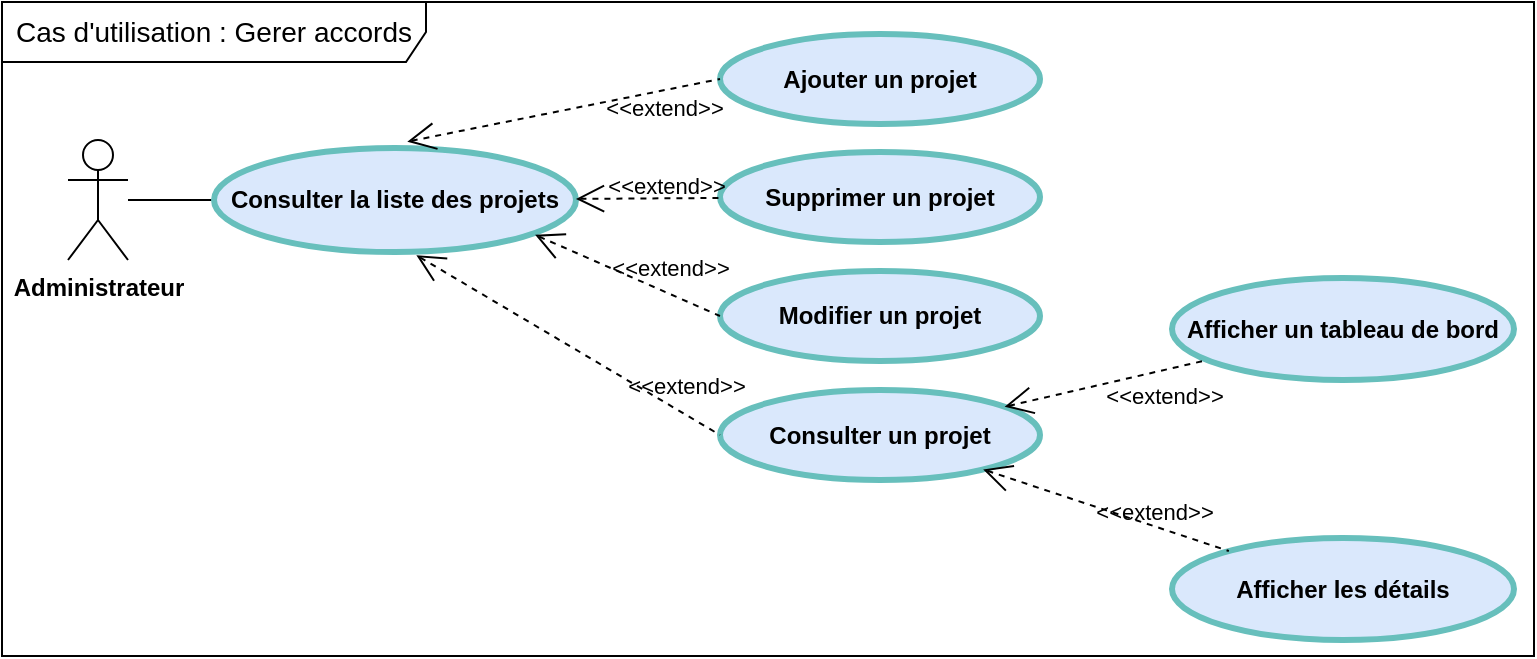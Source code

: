 <mxfile version="20.2.5" type="github" pages="4">
  <diagram id="5-bm3lcThZxIUOPdriQm" name="Page-1">
    <mxGraphModel dx="1635" dy="-5007" grid="0" gridSize="10" guides="1" tooltips="1" connect="1" arrows="1" fold="1" page="1" pageScale="1" pageWidth="827" pageHeight="1169" math="0" shadow="0">
      <root>
        <mxCell id="0" />
        <mxCell id="1" parent="0" />
        <mxCell id="f1GB4FolLqDb_TCZjOLl-1" value="&lt;div style=&quot;text-align: center&quot;&gt;&lt;span&gt;Cas d&#39;utilisation : Gerer accords&lt;/span&gt;&lt;/div&gt;" style="shape=umlFrame;tabPosition=left;html=1;boundedLbl=1;labelInHeader=1;width=212;height=30;swimlaneFillColor=#ffffff;align=left;spacingLeft=5;fontSize=14;" parent="1" vertex="1">
          <mxGeometry x="26" y="5902" width="766" height="327" as="geometry" />
        </mxCell>
        <mxCell id="f1GB4FolLqDb_TCZjOLl-2" style="edgeStyle=orthogonalEdgeStyle;rounded=0;orthogonalLoop=1;jettySize=auto;html=1;endArrow=none;endFill=0;" parent="1" source="f1GB4FolLqDb_TCZjOLl-3" target="f1GB4FolLqDb_TCZjOLl-11" edge="1">
          <mxGeometry relative="1" as="geometry" />
        </mxCell>
        <mxCell id="f1GB4FolLqDb_TCZjOLl-3" value="&lt;span style=&quot;font-weight: 700&quot;&gt;Administrateur&lt;/span&gt;" style="shape=umlActor;verticalLabelPosition=bottom;verticalAlign=top;html=1;outlineConnect=0;" parent="1" vertex="1">
          <mxGeometry x="59" y="5971" width="30" height="60" as="geometry" />
        </mxCell>
        <mxCell id="f1GB4FolLqDb_TCZjOLl-11" value="Consulter la liste des projets" style="shape=ellipse;html=1;strokeWidth=3;fontStyle=1;whiteSpace=wrap;align=center;perimeter=ellipsePerimeter;fillColor=#dae8fc;strokeColor=#67BFBC;" parent="1" vertex="1">
          <mxGeometry x="132" y="5975" width="181" height="52" as="geometry" />
        </mxCell>
        <mxCell id="f1GB4FolLqDb_TCZjOLl-12" value="Ajouter un projet" style="shape=ellipse;html=1;strokeWidth=3;fontStyle=1;whiteSpace=wrap;align=center;perimeter=ellipsePerimeter;fillColor=#dae8fc;strokeColor=#67BFBC;" parent="1" vertex="1">
          <mxGeometry x="385" y="5918" width="160" height="45" as="geometry" />
        </mxCell>
        <mxCell id="f1GB4FolLqDb_TCZjOLl-13" value="Supprimer un projet" style="shape=ellipse;html=1;strokeWidth=3;fontStyle=1;whiteSpace=wrap;align=center;perimeter=ellipsePerimeter;fillColor=#dae8fc;strokeColor=#67BFBC;" parent="1" vertex="1">
          <mxGeometry x="385" y="5977" width="160" height="45" as="geometry" />
        </mxCell>
        <mxCell id="f1GB4FolLqDb_TCZjOLl-14" value="Modifier un projet" style="shape=ellipse;html=1;strokeWidth=3;fontStyle=1;whiteSpace=wrap;align=center;perimeter=ellipsePerimeter;fillColor=#dae8fc;strokeColor=#67BFBC;" parent="1" vertex="1">
          <mxGeometry x="385" y="6036.5" width="160" height="45" as="geometry" />
        </mxCell>
        <mxCell id="f1GB4FolLqDb_TCZjOLl-15" value="" style="edgeStyle=none;html=1;startArrow=open;endArrow=none;startSize=12;verticalAlign=bottom;dashed=1;labelBackgroundColor=none;rounded=0;entryX=0;entryY=0.5;entryDx=0;entryDy=0;exitX=0.534;exitY=-0.061;exitDx=0;exitDy=0;exitPerimeter=0;" parent="1" source="f1GB4FolLqDb_TCZjOLl-11" target="f1GB4FolLqDb_TCZjOLl-12" edge="1">
          <mxGeometry x="0.429" y="-13" width="160" relative="1" as="geometry">
            <mxPoint x="211" y="6062" as="sourcePoint" />
            <mxPoint x="371" y="6062" as="targetPoint" />
            <mxPoint as="offset" />
          </mxGeometry>
        </mxCell>
        <mxCell id="f1GB4FolLqDb_TCZjOLl-116" value="&lt;span style=&quot;&quot;&gt;&amp;lt;&amp;lt;extend&amp;gt;&amp;gt;&lt;/span&gt;" style="edgeLabel;html=1;align=center;verticalAlign=middle;resizable=0;points=[];labelBackgroundColor=none;" parent="f1GB4FolLqDb_TCZjOLl-15" vertex="1" connectable="0">
          <mxGeometry x="0.294" relative="1" as="geometry">
            <mxPoint x="27" y="3" as="offset" />
          </mxGeometry>
        </mxCell>
        <mxCell id="f1GB4FolLqDb_TCZjOLl-16" value="" style="edgeStyle=none;html=1;startArrow=open;endArrow=none;startSize=12;verticalAlign=bottom;dashed=1;labelBackgroundColor=none;rounded=0;" parent="1" source="f1GB4FolLqDb_TCZjOLl-11" target="f1GB4FolLqDb_TCZjOLl-13" edge="1">
          <mxGeometry x="0.266" y="-2" width="160" relative="1" as="geometry">
            <mxPoint x="303" y="5948" as="sourcePoint" />
            <mxPoint x="463" y="5948" as="targetPoint" />
            <mxPoint y="1" as="offset" />
          </mxGeometry>
        </mxCell>
        <mxCell id="f1GB4FolLqDb_TCZjOLl-117" value="&lt;span style=&quot;&quot;&gt;&amp;lt;&amp;lt;extend&amp;gt;&amp;gt;&lt;/span&gt;" style="edgeLabel;html=1;align=center;verticalAlign=middle;resizable=0;points=[];labelBackgroundColor=none;" parent="f1GB4FolLqDb_TCZjOLl-16" vertex="1" connectable="0">
          <mxGeometry x="0.1" relative="1" as="geometry">
            <mxPoint x="5" y="-6" as="offset" />
          </mxGeometry>
        </mxCell>
        <mxCell id="f1GB4FolLqDb_TCZjOLl-17" value="" style="edgeStyle=none;html=1;startArrow=open;endArrow=none;startSize=12;verticalAlign=bottom;dashed=1;labelBackgroundColor=none;rounded=0;entryX=0;entryY=0.5;entryDx=0;entryDy=0;exitX=0.887;exitY=0.835;exitDx=0;exitDy=0;exitPerimeter=0;" parent="1" source="f1GB4FolLqDb_TCZjOLl-11" target="f1GB4FolLqDb_TCZjOLl-14" edge="1">
          <mxGeometry x="0.501" y="4" width="160" relative="1" as="geometry">
            <mxPoint x="303" y="5948" as="sourcePoint" />
            <mxPoint x="463" y="5948" as="targetPoint" />
            <mxPoint as="offset" />
          </mxGeometry>
        </mxCell>
        <mxCell id="f1GB4FolLqDb_TCZjOLl-118" value="&lt;span style=&quot;&quot;&gt;&amp;lt;&amp;lt;extend&amp;gt;&amp;gt;&lt;/span&gt;" style="edgeLabel;html=1;align=center;verticalAlign=middle;resizable=0;points=[];labelBackgroundColor=none;" parent="f1GB4FolLqDb_TCZjOLl-17" vertex="1" connectable="0">
          <mxGeometry x="0.325" relative="1" as="geometry">
            <mxPoint x="6" y="-11" as="offset" />
          </mxGeometry>
        </mxCell>
        <mxCell id="f1GB4FolLqDb_TCZjOLl-21" value="Consulter un projet" style="shape=ellipse;html=1;strokeWidth=3;fontStyle=1;whiteSpace=wrap;align=center;perimeter=ellipsePerimeter;fillColor=#dae8fc;strokeColor=#67BFBC;" parent="1" vertex="1">
          <mxGeometry x="385" y="6096" width="160" height="45" as="geometry" />
        </mxCell>
        <mxCell id="f1GB4FolLqDb_TCZjOLl-22" value="" style="edgeStyle=none;html=1;startArrow=open;endArrow=none;startSize=12;verticalAlign=bottom;dashed=1;labelBackgroundColor=none;rounded=0;entryX=0;entryY=0.5;entryDx=0;entryDy=0;exitX=0.559;exitY=1.031;exitDx=0;exitDy=0;exitPerimeter=0;" parent="1" source="f1GB4FolLqDb_TCZjOLl-11" target="f1GB4FolLqDb_TCZjOLl-21" edge="1">
          <mxGeometry x="0.655" y="7" width="160" relative="1" as="geometry">
            <mxPoint x="115" y="6096" as="sourcePoint" />
            <mxPoint x="275" y="6096" as="targetPoint" />
            <mxPoint x="1" as="offset" />
          </mxGeometry>
        </mxCell>
        <mxCell id="f1GB4FolLqDb_TCZjOLl-119" value="&lt;span style=&quot;&quot;&gt;&amp;lt;&amp;lt;extend&amp;gt;&amp;gt;&lt;/span&gt;" style="edgeLabel;html=1;align=center;verticalAlign=middle;resizable=0;points=[];labelBackgroundColor=none;" parent="f1GB4FolLqDb_TCZjOLl-22" vertex="1" connectable="0">
          <mxGeometry x="0.612" relative="1" as="geometry">
            <mxPoint x="12" y="-7" as="offset" />
          </mxGeometry>
        </mxCell>
        <mxCell id="f1GB4FolLqDb_TCZjOLl-23" value="Afficher un tableau de bord" style="shape=ellipse;html=1;strokeWidth=3;fontStyle=1;whiteSpace=wrap;align=center;perimeter=ellipsePerimeter;fillColor=#dae8fc;strokeColor=#67BFBC;" parent="1" vertex="1">
          <mxGeometry x="611" y="6040" width="171" height="51" as="geometry" />
        </mxCell>
        <mxCell id="f1GB4FolLqDb_TCZjOLl-24" value="" style="html=1;startArrow=open;endArrow=none;startSize=12;verticalAlign=bottom;dashed=1;labelBackgroundColor=none;rounded=0;" parent="1" source="f1GB4FolLqDb_TCZjOLl-21" target="f1GB4FolLqDb_TCZjOLl-23" edge="1">
          <mxGeometry x="0.908" y="8" width="160" relative="1" as="geometry">
            <mxPoint x="560.0" y="5504.571" as="sourcePoint" />
            <mxPoint x="772" y="5357" as="targetPoint" />
            <mxPoint as="offset" />
          </mxGeometry>
        </mxCell>
        <mxCell id="f1GB4FolLqDb_TCZjOLl-25" value="&lt;span style=&quot;&quot;&gt;&amp;lt;&amp;lt;extend&amp;gt;&amp;gt;&lt;/span&gt;" style="edgeLabel;html=1;align=center;verticalAlign=middle;resizable=0;points=[];labelBackgroundColor=none;" parent="f1GB4FolLqDb_TCZjOLl-24" vertex="1" connectable="0">
          <mxGeometry x="0.901" y="1" relative="1" as="geometry">
            <mxPoint x="-22" y="76" as="offset" />
          </mxGeometry>
        </mxCell>
        <mxCell id="f1GB4FolLqDb_TCZjOLl-26" value="Afficher les détails" style="shape=ellipse;html=1;strokeWidth=3;fontStyle=1;whiteSpace=wrap;align=center;perimeter=ellipsePerimeter;fillColor=#dae8fc;strokeColor=#67BFBC;" parent="1" vertex="1">
          <mxGeometry x="611" y="6170" width="171" height="51" as="geometry" />
        </mxCell>
        <mxCell id="f1GB4FolLqDb_TCZjOLl-27" value="" style="html=1;startArrow=open;endArrow=none;startSize=12;verticalAlign=bottom;dashed=1;labelBackgroundColor=none;rounded=0;fontSize=11;" parent="1" source="f1GB4FolLqDb_TCZjOLl-21" target="f1GB4FolLqDb_TCZjOLl-26" edge="1">
          <mxGeometry x="0.858" y="-3" width="160" relative="1" as="geometry">
            <mxPoint x="560.0" y="5504.571" as="sourcePoint" />
            <mxPoint x="772" y="5356" as="targetPoint" />
            <mxPoint as="offset" />
          </mxGeometry>
        </mxCell>
        <mxCell id="f1GB4FolLqDb_TCZjOLl-28" value="&lt;span style=&quot;&quot;&gt;&amp;lt;&amp;lt;extend&amp;gt;&amp;gt;&lt;/span&gt;" style="edgeLabel;html=1;align=center;verticalAlign=middle;resizable=0;points=[];labelBackgroundColor=none;" parent="f1GB4FolLqDb_TCZjOLl-27" vertex="1" connectable="0">
          <mxGeometry x="0.768" y="-2" relative="1" as="geometry">
            <mxPoint x="-18" y="-75" as="offset" />
          </mxGeometry>
        </mxCell>
      </root>
    </mxGraphModel>
  </diagram>
  <diagram id="FBNtymdH8Alv-iv4_5cH" name="Page-2">
    <mxGraphModel dx="1635" dy="-3838" grid="0" gridSize="10" guides="1" tooltips="1" connect="1" arrows="1" fold="1" page="1" pageScale="1" pageWidth="827" pageHeight="1169" math="0" shadow="0">
      <root>
        <mxCell id="0" />
        <mxCell id="1" parent="0" />
        <mxCell id="bddx92euk6SRgo5DXzkS-1" value="&lt;div style=&quot;text-align: center&quot;&gt;&lt;span&gt;Cas d&#39;utilisation : Gerer&amp;nbsp; planifications ressources&lt;/span&gt;&lt;/div&gt;" style="shape=umlFrame;tabPosition=left;html=1;boundedLbl=1;labelInHeader=1;width=319;height=30;swimlaneFillColor=#ffffff;align=left;spacingLeft=5;fontSize=14;" parent="1" vertex="1">
          <mxGeometry x="5" y="4697" width="818" height="368" as="geometry" />
        </mxCell>
        <mxCell id="bddx92euk6SRgo5DXzkS-2" style="edgeStyle=orthogonalEdgeStyle;rounded=0;orthogonalLoop=1;jettySize=auto;html=1;endArrow=none;endFill=0;" parent="1" source="bddx92euk6SRgo5DXzkS-3" target="bddx92euk6SRgo5DXzkS-21" edge="1">
          <mxGeometry relative="1" as="geometry">
            <mxPoint x="117" y="4852" as="targetPoint" />
          </mxGeometry>
        </mxCell>
        <mxCell id="bddx92euk6SRgo5DXzkS-3" value="&lt;span style=&quot;font-weight: 700&quot;&gt;Administrateur&lt;/span&gt;" style="shape=umlActor;verticalLabelPosition=bottom;verticalAlign=top;html=1;outlineConnect=0;" parent="1" vertex="1">
          <mxGeometry x="35" y="4822" width="30" height="60" as="geometry" />
        </mxCell>
        <mxCell id="bddx92euk6SRgo5DXzkS-21" value="Consulter un accord" style="shape=ellipse;html=1;strokeWidth=3;fontStyle=1;whiteSpace=wrap;align=center;perimeter=ellipsePerimeter;fillColor=#dae8fc;strokeColor=#67BFBC;" parent="1" vertex="1">
          <mxGeometry x="134" y="4829.5" width="160" height="45" as="geometry" />
        </mxCell>
        <mxCell id="bddx92euk6SRgo5DXzkS-122" style="edgeStyle=orthogonalEdgeStyle;rounded=0;orthogonalLoop=1;jettySize=auto;html=1;dashed=1;endArrow=none;endFill=0;strokeWidth=1;startSize=12;sourcePerimeterSpacing=0;labelBackgroundColor=none;verticalAlign=bottom;startArrow=open;" parent="1" source="bddx92euk6SRgo5DXzkS-21" target="bddx92euk6SRgo5DXzkS-105" edge="1">
          <mxGeometry relative="1" as="geometry">
            <Array as="points">
              <mxPoint x="410" y="4852" />
              <mxPoint x="410" y="4852" />
            </Array>
          </mxGeometry>
        </mxCell>
        <mxCell id="bddx92euk6SRgo5DXzkS-123" value="&lt;span style=&quot;background-color: rgb(248, 249, 250);&quot;&gt;&amp;lt;&amp;lt;extend&amp;gt;&amp;gt;&lt;/span&gt;" style="edgeLabel;html=1;align=center;verticalAlign=middle;resizable=0;points=[];" parent="bddx92euk6SRgo5DXzkS-122" vertex="1" connectable="0">
          <mxGeometry x="0.211" y="-4" relative="1" as="geometry">
            <mxPoint x="-2" y="-12" as="offset" />
          </mxGeometry>
        </mxCell>
        <mxCell id="bddx92euk6SRgo5DXzkS-105" value="Consulter les planifications ressources" style="shape=ellipse;html=1;strokeWidth=3;fontStyle=1;whiteSpace=wrap;align=center;perimeter=ellipsePerimeter;fillColor=#dae8fc;strokeColor=#67BFBC;" parent="1" vertex="1">
          <mxGeometry x="372" y="4824" width="180" height="58" as="geometry" />
        </mxCell>
        <mxCell id="bddx92euk6SRgo5DXzkS-106" value="Ajouter une planification ressource" style="shape=ellipse;html=1;strokeWidth=3;fontStyle=1;whiteSpace=wrap;align=center;perimeter=ellipsePerimeter;fillColor=#dae8fc;strokeColor=#67BFBC;" parent="1" vertex="1">
          <mxGeometry x="651" y="4709" width="166" height="60" as="geometry" />
        </mxCell>
        <mxCell id="bddx92euk6SRgo5DXzkS-107" value="Supprimer une planification ressource" style="shape=ellipse;html=1;strokeWidth=3;fontStyle=1;whiteSpace=wrap;align=center;perimeter=ellipsePerimeter;fillColor=#dae8fc;strokeColor=#67BFBC;" parent="1" vertex="1">
          <mxGeometry x="651.0" y="4801" width="166" height="60" as="geometry" />
        </mxCell>
        <mxCell id="bddx92euk6SRgo5DXzkS-108" value="Modifier une planification ressource" style="shape=ellipse;html=1;strokeWidth=3;fontStyle=1;whiteSpace=wrap;align=center;perimeter=ellipsePerimeter;fillColor=#dae8fc;strokeColor=#67BFBC;" parent="1" vertex="1">
          <mxGeometry x="645.0" y="4895" width="166" height="60" as="geometry" />
        </mxCell>
        <mxCell id="bddx92euk6SRgo5DXzkS-109" value="" style="edgeStyle=none;html=1;startArrow=open;endArrow=none;startSize=12;verticalAlign=bottom;dashed=1;labelBackgroundColor=none;rounded=0;entryX=0;entryY=0.5;entryDx=0;entryDy=0;" parent="1" source="bddx92euk6SRgo5DXzkS-105" target="bddx92euk6SRgo5DXzkS-106" edge="1">
          <mxGeometry x="0.473" y="-1" width="160" relative="1" as="geometry">
            <mxPoint x="308.28" y="4010.48" as="sourcePoint" />
            <mxPoint x="468.28" y="4010.48" as="targetPoint" />
            <mxPoint as="offset" />
          </mxGeometry>
        </mxCell>
        <mxCell id="bddx92euk6SRgo5DXzkS-117" value="&lt;span style=&quot;background-color: rgb(248, 249, 250);&quot;&gt;&amp;lt;&amp;lt;extend&amp;gt;&amp;gt;&lt;/span&gt;" style="edgeLabel;html=1;align=center;verticalAlign=middle;resizable=0;points=[];" parent="bddx92euk6SRgo5DXzkS-109" vertex="1" connectable="0">
          <mxGeometry x="0.296" y="-2" relative="1" as="geometry">
            <mxPoint x="11" y="-6" as="offset" />
          </mxGeometry>
        </mxCell>
        <mxCell id="bddx92euk6SRgo5DXzkS-110" value="" style="edgeStyle=none;html=1;startArrow=open;endArrow=none;startSize=12;verticalAlign=bottom;dashed=1;labelBackgroundColor=none;rounded=0;entryX=0;entryY=0.5;entryDx=0;entryDy=0;" parent="1" source="bddx92euk6SRgo5DXzkS-105" target="bddx92euk6SRgo5DXzkS-107" edge="1">
          <mxGeometry x="0.385" y="3" width="160" relative="1" as="geometry">
            <mxPoint x="308.28" y="4010.48" as="sourcePoint" />
            <mxPoint x="468.28" y="4010.48" as="targetPoint" />
            <mxPoint x="-1" as="offset" />
          </mxGeometry>
        </mxCell>
        <mxCell id="bddx92euk6SRgo5DXzkS-119" value="&lt;span style=&quot;background-color: rgb(248, 249, 250);&quot;&gt;&amp;lt;&amp;lt;extend&amp;gt;&amp;gt;&lt;/span&gt;" style="edgeLabel;html=1;align=center;verticalAlign=middle;resizable=0;points=[];" parent="bddx92euk6SRgo5DXzkS-110" vertex="1" connectable="0">
          <mxGeometry x="0.326" y="1" relative="1" as="geometry">
            <mxPoint x="-4" as="offset" />
          </mxGeometry>
        </mxCell>
        <mxCell id="bddx92euk6SRgo5DXzkS-111" value="" style="edgeStyle=none;html=1;startArrow=open;endArrow=none;startSize=12;verticalAlign=bottom;dashed=1;labelBackgroundColor=none;rounded=0;entryX=0;entryY=0.5;entryDx=0;entryDy=0;" parent="1" source="bddx92euk6SRgo5DXzkS-105" target="bddx92euk6SRgo5DXzkS-108" edge="1">
          <mxGeometry x="0.341" y="29" width="160" relative="1" as="geometry">
            <mxPoint x="320.28" y="4102.48" as="sourcePoint" />
            <mxPoint x="483.28" y="4099.48" as="targetPoint" />
            <mxPoint as="offset" />
          </mxGeometry>
        </mxCell>
        <mxCell id="bddx92euk6SRgo5DXzkS-120" value="&lt;span style=&quot;background-color: rgb(248, 249, 250);&quot;&gt;&amp;lt;&amp;lt;extend&amp;gt;&amp;gt;&lt;/span&gt;" style="edgeLabel;html=1;align=center;verticalAlign=middle;resizable=0;points=[];" parent="bddx92euk6SRgo5DXzkS-111" vertex="1" connectable="0">
          <mxGeometry x="0.218" y="1" relative="1" as="geometry">
            <mxPoint x="3" y="3" as="offset" />
          </mxGeometry>
        </mxCell>
        <mxCell id="bddx92euk6SRgo5DXzkS-112" value="Consulter une planification ressource" style="shape=ellipse;html=1;strokeWidth=3;fontStyle=1;whiteSpace=wrap;align=center;perimeter=ellipsePerimeter;fillColor=#dae8fc;strokeColor=#67BFBC;" parent="1" vertex="1">
          <mxGeometry x="645" y="4988" width="166" height="60" as="geometry" />
        </mxCell>
        <mxCell id="bddx92euk6SRgo5DXzkS-113" value="" style="edgeStyle=none;html=1;startArrow=open;endArrow=none;startSize=12;verticalAlign=bottom;dashed=1;labelBackgroundColor=none;rounded=0;entryX=0;entryY=0.5;entryDx=0;entryDy=0;" parent="1" source="bddx92euk6SRgo5DXzkS-105" target="bddx92euk6SRgo5DXzkS-112" edge="1">
          <mxGeometry x="0.736" y="15" width="160" relative="1" as="geometry">
            <mxPoint x="597.39" y="5012.48" as="sourcePoint" />
            <mxPoint x="757.39" y="5012.48" as="targetPoint" />
            <mxPoint as="offset" />
          </mxGeometry>
        </mxCell>
        <mxCell id="bddx92euk6SRgo5DXzkS-121" value="&lt;span style=&quot;background-color: rgb(248, 249, 250);&quot;&gt;&amp;lt;&amp;lt;extend&amp;gt;&amp;gt;&lt;/span&gt;" style="edgeLabel;html=1;align=center;verticalAlign=middle;resizable=0;points=[];" parent="bddx92euk6SRgo5DXzkS-113" vertex="1" connectable="0">
          <mxGeometry x="0.362" y="1" relative="1" as="geometry">
            <mxPoint as="offset" />
          </mxGeometry>
        </mxCell>
      </root>
    </mxGraphModel>
  </diagram>
  <diagram id="XDKLDXaoPqXNJZn57H7O" name="Page-3">
    <mxGraphModel dx="1308" dy="-4006" grid="0" gridSize="10" guides="1" tooltips="1" connect="1" arrows="1" fold="1" page="1" pageScale="1" pageWidth="827" pageHeight="1169" math="0" shadow="0">
      <root>
        <mxCell id="0" />
        <mxCell id="1" parent="0" />
        <mxCell id="MiiL5EzHuKexvq0bblBR-1" value="&lt;div style=&quot;text-align: center&quot;&gt;&lt;span&gt;Cas d&#39;utilisation : Gerer&amp;nbsp; iterations et taches&lt;/span&gt;&lt;/div&gt;" style="shape=umlFrame;tabPosition=left;html=1;boundedLbl=1;labelInHeader=1;width=290;height=33;swimlaneFillColor=#ffffff;align=left;spacingLeft=5;fontSize=14;" vertex="1" parent="1">
          <mxGeometry x="10" y="4700" width="850" height="570" as="geometry" />
        </mxCell>
        <mxCell id="MiiL5EzHuKexvq0bblBR-2" style="edgeStyle=orthogonalEdgeStyle;rounded=0;orthogonalLoop=1;jettySize=auto;html=1;endArrow=none;endFill=0;" edge="1" parent="1" source="MiiL5EzHuKexvq0bblBR-3" target="MiiL5EzHuKexvq0bblBR-21">
          <mxGeometry relative="1" as="geometry">
            <mxPoint x="125" y="4971" as="targetPoint" />
          </mxGeometry>
        </mxCell>
        <mxCell id="MiiL5EzHuKexvq0bblBR-3" value="&lt;span style=&quot;font-weight: 700&quot;&gt;Administrateur&lt;/span&gt;" style="shape=umlActor;verticalLabelPosition=bottom;verticalAlign=top;html=1;outlineConnect=0;" vertex="1" parent="1">
          <mxGeometry x="52" y="4941" width="30" height="60" as="geometry" />
        </mxCell>
        <mxCell id="MiiL5EzHuKexvq0bblBR-21" value="Consulter un accord" style="shape=ellipse;html=1;strokeWidth=3;fontStyle=1;whiteSpace=wrap;align=center;perimeter=ellipsePerimeter;fillColor=#dae8fc;strokeColor=#67BFBC;" vertex="1" parent="1">
          <mxGeometry x="147" y="4948.5" width="160" height="45" as="geometry" />
        </mxCell>
        <mxCell id="MiiL5EzHuKexvq0bblBR-40" style="edgeStyle=none;rounded=0;orthogonalLoop=1;jettySize=auto;html=1;exitX=0.95;exitY=0.277;exitDx=0;exitDy=0;labelBackgroundColor=none;endArrow=none;verticalAlign=bottom;startArrow=open;startSize=12;dashed=1;exitPerimeter=0;" edge="1" parent="1" source="MiiL5EzHuKexvq0bblBR-50" target="MiiL5EzHuKexvq0bblBR-63">
          <mxGeometry relative="1" as="geometry">
            <mxPoint x="583" y="4966.5" as="sourcePoint" />
          </mxGeometry>
        </mxCell>
        <mxCell id="MiiL5EzHuKexvq0bblBR-41" value="&lt;span style=&quot;background-color: rgb(248, 249, 250);&quot;&gt;&amp;lt;&amp;lt;extend&amp;gt;&amp;gt;&lt;/span&gt;" style="edgeLabel;html=1;align=center;verticalAlign=middle;resizable=0;points=[];" vertex="1" connectable="0" parent="MiiL5EzHuKexvq0bblBR-40">
          <mxGeometry x="0.103" y="-1" relative="1" as="geometry">
            <mxPoint x="-10" y="1" as="offset" />
          </mxGeometry>
        </mxCell>
        <mxCell id="MiiL5EzHuKexvq0bblBR-42" style="edgeStyle=none;rounded=0;orthogonalLoop=1;jettySize=auto;html=1;exitX=0.953;exitY=0.742;exitDx=0;exitDy=0;labelBackgroundColor=none;endArrow=none;verticalAlign=bottom;startArrow=open;startSize=12;dashed=1;exitPerimeter=0;" edge="1" parent="1" source="MiiL5EzHuKexvq0bblBR-50" target="MiiL5EzHuKexvq0bblBR-97">
          <mxGeometry relative="1" as="geometry">
            <mxPoint x="572.911" y="4979.199" as="sourcePoint" />
          </mxGeometry>
        </mxCell>
        <mxCell id="MiiL5EzHuKexvq0bblBR-43" value="&lt;span style=&quot;background-color: rgb(248, 249, 250);&quot;&gt;&amp;lt;&amp;lt;extend&amp;gt;&amp;gt;&lt;/span&gt;" style="edgeLabel;html=1;align=center;verticalAlign=middle;resizable=0;points=[];" vertex="1" connectable="0" parent="MiiL5EzHuKexvq0bblBR-42">
          <mxGeometry x="0.244" y="1" relative="1" as="geometry">
            <mxPoint x="-24" y="-8" as="offset" />
          </mxGeometry>
        </mxCell>
        <mxCell id="MiiL5EzHuKexvq0bblBR-44" style="edgeStyle=none;rounded=0;orthogonalLoop=1;jettySize=auto;html=1;exitX=0.781;exitY=0.948;exitDx=0;exitDy=0;entryX=0.075;entryY=0.173;entryDx=0;entryDy=0;labelBackgroundColor=none;endArrow=none;verticalAlign=bottom;startArrow=open;startSize=12;dashed=1;exitPerimeter=0;entryPerimeter=0;" edge="1" parent="1" source="MiiL5EzHuKexvq0bblBR-50" target="MiiL5EzHuKexvq0bblBR-98">
          <mxGeometry relative="1" as="geometry" />
        </mxCell>
        <mxCell id="MiiL5EzHuKexvq0bblBR-45" value="&lt;span style=&quot;background-color: rgb(248, 249, 250);&quot;&gt;&amp;lt;&amp;lt;extend&amp;gt;&amp;gt;&lt;/span&gt;" style="edgeLabel;html=1;align=center;verticalAlign=middle;resizable=0;points=[];" vertex="1" connectable="0" parent="MiiL5EzHuKexvq0bblBR-44">
          <mxGeometry x="0.117" relative="1" as="geometry">
            <mxPoint x="11" y="3" as="offset" />
          </mxGeometry>
        </mxCell>
        <mxCell id="MiiL5EzHuKexvq0bblBR-46" style="edgeStyle=none;rounded=0;orthogonalLoop=1;jettySize=auto;html=1;exitX=0.573;exitY=1.018;exitDx=0;exitDy=0;entryX=0;entryY=0;entryDx=0;entryDy=0;labelBackgroundColor=none;endArrow=none;verticalAlign=bottom;startArrow=open;startSize=12;dashed=1;exitPerimeter=0;" edge="1" parent="1" source="MiiL5EzHuKexvq0bblBR-50" target="MiiL5EzHuKexvq0bblBR-99">
          <mxGeometry relative="1" as="geometry" />
        </mxCell>
        <mxCell id="MiiL5EzHuKexvq0bblBR-47" value="&lt;span style=&quot;background-color: rgb(248, 249, 250);&quot;&gt;&amp;lt;&amp;lt;extend&amp;gt;&amp;gt;&lt;/span&gt;" style="edgeLabel;html=1;align=center;verticalAlign=middle;resizable=0;points=[];" vertex="1" connectable="0" parent="MiiL5EzHuKexvq0bblBR-46">
          <mxGeometry x="0.035" y="1" relative="1" as="geometry">
            <mxPoint x="31" y="26" as="offset" />
          </mxGeometry>
        </mxCell>
        <mxCell id="MiiL5EzHuKexvq0bblBR-48" style="edgeStyle=none;rounded=0;orthogonalLoop=1;jettySize=auto;html=1;entryX=0;entryY=0.5;entryDx=0;entryDy=0;labelBackgroundColor=none;endArrow=none;verticalAlign=bottom;startArrow=open;startSize=12;dashed=1;exitX=0.324;exitY=0.998;exitDx=0;exitDy=0;exitPerimeter=0;" edge="1" parent="1" source="MiiL5EzHuKexvq0bblBR-50" target="MiiL5EzHuKexvq0bblBR-100">
          <mxGeometry relative="1" as="geometry">
            <mxPoint x="470" y="4990" as="sourcePoint" />
          </mxGeometry>
        </mxCell>
        <mxCell id="MiiL5EzHuKexvq0bblBR-49" value="&lt;span style=&quot;background-color: rgb(248, 249, 250);&quot;&gt;&amp;lt;&amp;lt;extend&amp;gt;&amp;gt;&lt;/span&gt;" style="edgeLabel;html=1;align=center;verticalAlign=middle;resizable=0;points=[];" vertex="1" connectable="0" parent="MiiL5EzHuKexvq0bblBR-48">
          <mxGeometry x="-0.033" y="1" relative="1" as="geometry">
            <mxPoint x="69" y="68" as="offset" />
          </mxGeometry>
        </mxCell>
        <mxCell id="MiiL5EzHuKexvq0bblBR-50" value="Consulter le programme" style="shape=ellipse;html=1;strokeWidth=3;fontStyle=1;whiteSpace=wrap;align=center;perimeter=ellipsePerimeter;fillColor=#dae8fc;strokeColor=#67BFBC;" vertex="1" parent="1">
          <mxGeometry x="416" y="4941" width="171" height="51" as="geometry" />
        </mxCell>
        <mxCell id="MiiL5EzHuKexvq0bblBR-51" value="" style="edgeStyle=orthogonalEdgeStyle;html=1;startArrow=open;endArrow=none;startSize=12;verticalAlign=bottom;dashed=1;labelBackgroundColor=none;rounded=0;fontSize=11;" edge="1" parent="1" source="MiiL5EzHuKexvq0bblBR-21" target="MiiL5EzHuKexvq0bblBR-50">
          <mxGeometry x="0.688" y="-4" width="160" relative="1" as="geometry">
            <mxPoint x="302.5" y="4478.571" as="sourcePoint" />
            <mxPoint x="534.5" y="4427" as="targetPoint" />
            <Array as="points">
              <mxPoint x="569" y="4971" />
            </Array>
            <mxPoint as="offset" />
          </mxGeometry>
        </mxCell>
        <mxCell id="MiiL5EzHuKexvq0bblBR-52" value="&lt;span style=&quot;&quot;&gt;&amp;lt;&amp;lt;extend&amp;gt;&amp;gt;&lt;/span&gt;" style="edgeLabel;html=1;align=center;verticalAlign=middle;resizable=0;points=[];labelBackgroundColor=none;" vertex="1" connectable="0" parent="MiiL5EzHuKexvq0bblBR-51">
          <mxGeometry x="0.542" y="-3" relative="1" as="geometry">
            <mxPoint x="-21" y="-11" as="offset" />
          </mxGeometry>
        </mxCell>
        <mxCell id="MiiL5EzHuKexvq0bblBR-54" value="Ajouter une iteration" style="shape=ellipse;html=1;strokeWidth=3;fontStyle=1;whiteSpace=wrap;align=center;perimeter=ellipsePerimeter;fillColor=#dae8fc;strokeColor=#67BFBC;" vertex="1" parent="1">
          <mxGeometry x="680.73" y="4715.5" width="160" height="45" as="geometry" />
        </mxCell>
        <mxCell id="MiiL5EzHuKexvq0bblBR-55" value="Supprimer une iteration" style="shape=ellipse;html=1;strokeWidth=3;fontStyle=1;whiteSpace=wrap;align=center;perimeter=ellipsePerimeter;fillColor=#dae8fc;strokeColor=#67BFBC;" vertex="1" parent="1">
          <mxGeometry x="680.73" y="4781" width="160" height="45" as="geometry" />
        </mxCell>
        <mxCell id="MiiL5EzHuKexvq0bblBR-56" value="modifier une iteration" style="shape=ellipse;html=1;strokeWidth=3;fontStyle=1;whiteSpace=wrap;align=center;perimeter=ellipsePerimeter;fillColor=#dae8fc;strokeColor=#67BFBC;" vertex="1" parent="1">
          <mxGeometry x="680.73" y="4844.5" width="160" height="45" as="geometry" />
        </mxCell>
        <mxCell id="MiiL5EzHuKexvq0bblBR-57" value="" style="edgeStyle=none;html=1;startArrow=open;endArrow=none;startSize=12;verticalAlign=bottom;dashed=1;labelBackgroundColor=none;rounded=0;fontSize=11;exitX=0.334;exitY=0.024;exitDx=0;exitDy=0;entryX=0;entryY=0.5;entryDx=0;entryDy=0;exitPerimeter=0;" edge="1" parent="1" source="MiiL5EzHuKexvq0bblBR-50" target="MiiL5EzHuKexvq0bblBR-54">
          <mxGeometry x="-0.188" y="7" width="160" relative="1" as="geometry">
            <mxPoint x="626.5" y="4374" as="sourcePoint" />
            <mxPoint x="734.5" y="4365" as="targetPoint" />
            <mxPoint as="offset" />
          </mxGeometry>
        </mxCell>
        <mxCell id="MiiL5EzHuKexvq0bblBR-119" value="&lt;span style=&quot;background-color: rgb(248, 249, 250);&quot;&gt;&amp;lt;&amp;lt;extend&amp;gt;&amp;gt;&lt;/span&gt;" style="edgeLabel;html=1;align=center;verticalAlign=middle;resizable=0;points=[];" vertex="1" connectable="0" parent="MiiL5EzHuKexvq0bblBR-57">
          <mxGeometry x="0.299" relative="1" as="geometry">
            <mxPoint x="16" y="-6" as="offset" />
          </mxGeometry>
        </mxCell>
        <mxCell id="MiiL5EzHuKexvq0bblBR-58" value="" style="edgeStyle=none;html=1;startArrow=open;endArrow=none;startSize=12;verticalAlign=bottom;dashed=1;labelBackgroundColor=none;rounded=0;fontSize=11;entryX=0;entryY=0.5;entryDx=0;entryDy=0;exitX=0.566;exitY=0.035;exitDx=0;exitDy=0;exitPerimeter=0;" edge="1" parent="1" source="MiiL5EzHuKexvq0bblBR-50" target="MiiL5EzHuKexvq0bblBR-55">
          <mxGeometry width="160" relative="1" as="geometry">
            <mxPoint x="510" y="4940" as="sourcePoint" />
            <mxPoint x="807.5" y="4394" as="targetPoint" />
          </mxGeometry>
        </mxCell>
        <mxCell id="MiiL5EzHuKexvq0bblBR-118" value="&lt;span style=&quot;background-color: rgb(248, 249, 250);&quot;&gt;&amp;lt;&amp;lt;extend&amp;gt;&amp;gt;&lt;/span&gt;" style="edgeLabel;html=1;align=center;verticalAlign=middle;resizable=0;points=[];" vertex="1" connectable="0" parent="MiiL5EzHuKexvq0bblBR-58">
          <mxGeometry x="0.154" relative="1" as="geometry">
            <mxPoint x="17" y="-9" as="offset" />
          </mxGeometry>
        </mxCell>
        <mxCell id="MiiL5EzHuKexvq0bblBR-59" value="" style="edgeStyle=none;html=1;startArrow=open;endArrow=none;startSize=12;verticalAlign=bottom;dashed=1;labelBackgroundColor=none;rounded=0;fontSize=11;entryX=0;entryY=0.5;entryDx=0;entryDy=0;" edge="1" parent="1" source="MiiL5EzHuKexvq0bblBR-50" target="MiiL5EzHuKexvq0bblBR-56">
          <mxGeometry x="0.425" y="-1" width="160" relative="1" as="geometry">
            <mxPoint x="647.5" y="4394" as="sourcePoint" />
            <mxPoint x="807.5" y="4394" as="targetPoint" />
            <mxPoint as="offset" />
          </mxGeometry>
        </mxCell>
        <mxCell id="MiiL5EzHuKexvq0bblBR-117" value="&lt;span style=&quot;background-color: rgb(248, 249, 250);&quot;&gt;&amp;lt;&amp;lt;extend&amp;gt;&amp;gt;&lt;/span&gt;" style="edgeLabel;html=1;align=center;verticalAlign=middle;resizable=0;points=[];" vertex="1" connectable="0" parent="MiiL5EzHuKexvq0bblBR-59">
          <mxGeometry x="0.26" relative="1" as="geometry">
            <mxPoint as="offset" />
          </mxGeometry>
        </mxCell>
        <mxCell id="MiiL5EzHuKexvq0bblBR-63" value="Consulter une iteration" style="shape=ellipse;html=1;strokeWidth=3;fontStyle=1;whiteSpace=wrap;align=center;perimeter=ellipsePerimeter;fillColor=#dae8fc;strokeColor=#67BFBC;" vertex="1" parent="1">
          <mxGeometry x="680.73" y="4903.5" width="160" height="45" as="geometry" />
        </mxCell>
        <mxCell id="MiiL5EzHuKexvq0bblBR-97" value="Ajouter une tache" style="shape=ellipse;html=1;strokeWidth=3;fontStyle=1;whiteSpace=wrap;align=center;perimeter=ellipsePerimeter;fillColor=#dae8fc;strokeColor=#67BFBC;" vertex="1" parent="1">
          <mxGeometry x="680.73" y="5023" width="160" height="45" as="geometry" />
        </mxCell>
        <mxCell id="MiiL5EzHuKexvq0bblBR-98" value="Supprimer une tache" style="shape=ellipse;html=1;strokeWidth=3;fontStyle=1;whiteSpace=wrap;align=center;perimeter=ellipsePerimeter;fillColor=#dae8fc;strokeColor=#67BFBC;" vertex="1" parent="1">
          <mxGeometry x="680.73" y="5088.5" width="160" height="45" as="geometry" />
        </mxCell>
        <mxCell id="MiiL5EzHuKexvq0bblBR-99" value="modifier une tache" style="shape=ellipse;html=1;strokeWidth=3;fontStyle=1;whiteSpace=wrap;align=center;perimeter=ellipsePerimeter;fillColor=#dae8fc;strokeColor=#67BFBC;" vertex="1" parent="1">
          <mxGeometry x="680.73" y="5152" width="160" height="45" as="geometry" />
        </mxCell>
        <mxCell id="MiiL5EzHuKexvq0bblBR-100" value="Consulter une tache" style="shape=ellipse;html=1;strokeWidth=3;fontStyle=1;whiteSpace=wrap;align=center;perimeter=ellipsePerimeter;fillColor=#dae8fc;strokeColor=#67BFBC;" vertex="1" parent="1">
          <mxGeometry x="679.0" y="5209" width="160" height="45" as="geometry" />
        </mxCell>
        <mxCell id="MiiL5EzHuKexvq0bblBR-115" style="edgeStyle=orthogonalEdgeStyle;rounded=0;orthogonalLoop=1;jettySize=auto;html=1;exitX=0.5;exitY=1;exitDx=0;exitDy=0;" edge="1" parent="1" source="MiiL5EzHuKexvq0bblBR-21" target="MiiL5EzHuKexvq0bblBR-21">
          <mxGeometry relative="1" as="geometry" />
        </mxCell>
      </root>
    </mxGraphModel>
  </diagram>
  <diagram id="_7BdpIun7LrtsrsUBmyU" name="Page-4">
    <mxGraphModel dx="934" dy="-4197" grid="0" gridSize="10" guides="1" tooltips="1" connect="1" arrows="1" fold="1" page="1" pageScale="1" pageWidth="827" pageHeight="1169" math="0" shadow="0">
      <root>
        <mxCell id="0" />
        <mxCell id="1" parent="0" />
        <mxCell id="km7QeJnGJVgmzlwaFSxC-1" value="&lt;div style=&quot;text-align: center&quot;&gt;&lt;span&gt;Cas d&#39;utilisation : Gerer retrospecetives&lt;/span&gt;&lt;/div&gt;" style="shape=umlFrame;tabPosition=left;html=1;boundedLbl=1;labelInHeader=1;width=265;height=32;swimlaneFillColor=#ffffff;align=left;spacingLeft=5;fontSize=14;" vertex="1" parent="1">
          <mxGeometry x="5" y="4697" width="818" height="306" as="geometry" />
        </mxCell>
        <mxCell id="km7QeJnGJVgmzlwaFSxC-2" style="edgeStyle=orthogonalEdgeStyle;rounded=0;orthogonalLoop=1;jettySize=auto;html=1;endArrow=none;endFill=0;" edge="1" parent="1" source="km7QeJnGJVgmzlwaFSxC-3" target="km7QeJnGJVgmzlwaFSxC-4">
          <mxGeometry relative="1" as="geometry">
            <mxPoint x="117" y="4852" as="targetPoint" />
          </mxGeometry>
        </mxCell>
        <mxCell id="km7QeJnGJVgmzlwaFSxC-3" value="&lt;span style=&quot;font-weight: 700&quot;&gt;Administrateur&lt;/span&gt;" style="shape=umlActor;verticalLabelPosition=bottom;verticalAlign=top;html=1;outlineConnect=0;" vertex="1" parent="1">
          <mxGeometry x="35" y="4822" width="30" height="60" as="geometry" />
        </mxCell>
        <mxCell id="km7QeJnGJVgmzlwaFSxC-4" value="Consulter un accord" style="shape=ellipse;html=1;strokeWidth=3;fontStyle=1;whiteSpace=wrap;align=center;perimeter=ellipsePerimeter;fillColor=#dae8fc;strokeColor=#67BFBC;" vertex="1" parent="1">
          <mxGeometry x="114" y="4829.5" width="160" height="45" as="geometry" />
        </mxCell>
        <mxCell id="km7QeJnGJVgmzlwaFSxC-5" style="edgeStyle=orthogonalEdgeStyle;rounded=0;orthogonalLoop=1;jettySize=auto;html=1;dashed=1;endArrow=none;endFill=0;strokeWidth=1;startSize=12;sourcePerimeterSpacing=0;labelBackgroundColor=none;verticalAlign=bottom;startArrow=open;" edge="1" parent="1" source="km7QeJnGJVgmzlwaFSxC-4" target="km7QeJnGJVgmzlwaFSxC-7">
          <mxGeometry relative="1" as="geometry">
            <Array as="points">
              <mxPoint x="410" y="4852" />
              <mxPoint x="410" y="4852" />
            </Array>
          </mxGeometry>
        </mxCell>
        <mxCell id="km7QeJnGJVgmzlwaFSxC-6" value="&lt;span style=&quot;background-color: rgb(248, 249, 250);&quot;&gt;&amp;lt;&amp;lt;extend&amp;gt;&amp;gt;&lt;/span&gt;" style="edgeLabel;html=1;align=center;verticalAlign=middle;resizable=0;points=[];" vertex="1" connectable="0" parent="km7QeJnGJVgmzlwaFSxC-5">
          <mxGeometry x="0.211" y="-4" relative="1" as="geometry">
            <mxPoint x="1" y="-12" as="offset" />
          </mxGeometry>
        </mxCell>
        <mxCell id="km7QeJnGJVgmzlwaFSxC-7" value="Consulter les retrospectives" style="shape=ellipse;html=1;strokeWidth=3;fontStyle=1;whiteSpace=wrap;align=center;perimeter=ellipsePerimeter;fillColor=#dae8fc;strokeColor=#67BFBC;" vertex="1" parent="1">
          <mxGeometry x="380" y="4831.5" width="169" height="41" as="geometry" />
        </mxCell>
        <mxCell id="km7QeJnGJVgmzlwaFSxC-8" value="Ajouter une&amp;nbsp;&lt;span style=&quot;font-size:12.0pt;mso-bidi-font-size:11.0pt;&lt;br/&gt;line-height:150%;font-family:&amp;quot;Times New Roman&amp;quot;,serif;mso-fareast-font-family:&lt;br/&gt;Calibri;mso-fareast-theme-font:minor-latin;mso-bidi-theme-font:minor-bidi;&lt;br/&gt;mso-ansi-language:FR;mso-fareast-language:EN-US;mso-bidi-language:AR-SA&quot;&gt;retrospective&lt;/span&gt;" style="shape=ellipse;html=1;strokeWidth=3;fontStyle=1;whiteSpace=wrap;align=center;perimeter=ellipsePerimeter;fillColor=#dae8fc;strokeColor=#67BFBC;" vertex="1" parent="1">
          <mxGeometry x="645" y="4730" width="166" height="41" as="geometry" />
        </mxCell>
        <mxCell id="km7QeJnGJVgmzlwaFSxC-9" value="Supprimer une retrospective" style="shape=ellipse;html=1;strokeWidth=3;fontStyle=1;whiteSpace=wrap;align=center;perimeter=ellipsePerimeter;fillColor=#dae8fc;strokeColor=#67BFBC;" vertex="1" parent="1">
          <mxGeometry x="645.0" y="4800" width="166" height="41" as="geometry" />
        </mxCell>
        <mxCell id="km7QeJnGJVgmzlwaFSxC-10" value="Modifier une retrospective" style="shape=ellipse;html=1;strokeWidth=3;fontStyle=1;whiteSpace=wrap;align=center;perimeter=ellipsePerimeter;fillColor=#dae8fc;strokeColor=#67BFBC;" vertex="1" parent="1">
          <mxGeometry x="645.0" y="4870" width="166" height="41" as="geometry" />
        </mxCell>
        <mxCell id="km7QeJnGJVgmzlwaFSxC-11" value="" style="edgeStyle=none;html=1;startArrow=open;endArrow=none;startSize=12;verticalAlign=bottom;dashed=1;labelBackgroundColor=none;rounded=0;entryX=0;entryY=0.5;entryDx=0;entryDy=0;" edge="1" parent="1" source="km7QeJnGJVgmzlwaFSxC-7" target="km7QeJnGJVgmzlwaFSxC-8">
          <mxGeometry x="0.473" y="-1" width="160" relative="1" as="geometry">
            <mxPoint x="308.28" y="4010.48" as="sourcePoint" />
            <mxPoint x="468.28" y="4010.48" as="targetPoint" />
            <mxPoint as="offset" />
          </mxGeometry>
        </mxCell>
        <mxCell id="km7QeJnGJVgmzlwaFSxC-12" value="&lt;span style=&quot;background-color: rgb(248, 249, 250);&quot;&gt;&amp;lt;&amp;lt;extend&amp;gt;&amp;gt;&lt;/span&gt;" style="edgeLabel;html=1;align=center;verticalAlign=middle;resizable=0;points=[];" vertex="1" connectable="0" parent="km7QeJnGJVgmzlwaFSxC-11">
          <mxGeometry x="0.296" y="-2" relative="1" as="geometry">
            <mxPoint x="11" y="-6" as="offset" />
          </mxGeometry>
        </mxCell>
        <mxCell id="km7QeJnGJVgmzlwaFSxC-13" value="" style="edgeStyle=none;html=1;startArrow=open;endArrow=none;startSize=12;verticalAlign=bottom;dashed=1;labelBackgroundColor=none;rounded=0;entryX=0;entryY=0.5;entryDx=0;entryDy=0;" edge="1" parent="1" source="km7QeJnGJVgmzlwaFSxC-7" target="km7QeJnGJVgmzlwaFSxC-9">
          <mxGeometry x="0.385" y="3" width="160" relative="1" as="geometry">
            <mxPoint x="308.28" y="4010.48" as="sourcePoint" />
            <mxPoint x="468.28" y="4010.48" as="targetPoint" />
            <mxPoint x="-1" as="offset" />
          </mxGeometry>
        </mxCell>
        <mxCell id="km7QeJnGJVgmzlwaFSxC-14" value="&lt;span style=&quot;background-color: rgb(248, 249, 250);&quot;&gt;&amp;lt;&amp;lt;extend&amp;gt;&amp;gt;&lt;/span&gt;" style="edgeLabel;html=1;align=center;verticalAlign=middle;resizable=0;points=[];" vertex="1" connectable="0" parent="km7QeJnGJVgmzlwaFSxC-13">
          <mxGeometry x="0.326" y="1" relative="1" as="geometry">
            <mxPoint x="-4" as="offset" />
          </mxGeometry>
        </mxCell>
        <mxCell id="km7QeJnGJVgmzlwaFSxC-15" value="" style="edgeStyle=none;html=1;startArrow=open;endArrow=none;startSize=12;verticalAlign=bottom;dashed=1;labelBackgroundColor=none;rounded=0;entryX=0;entryY=0.5;entryDx=0;entryDy=0;" edge="1" parent="1" source="km7QeJnGJVgmzlwaFSxC-7" target="km7QeJnGJVgmzlwaFSxC-10">
          <mxGeometry x="0.341" y="29" width="160" relative="1" as="geometry">
            <mxPoint x="320.28" y="4102.48" as="sourcePoint" />
            <mxPoint x="483.28" y="4099.48" as="targetPoint" />
            <mxPoint as="offset" />
          </mxGeometry>
        </mxCell>
        <mxCell id="km7QeJnGJVgmzlwaFSxC-16" value="&lt;span style=&quot;background-color: rgb(248, 249, 250);&quot;&gt;&amp;lt;&amp;lt;extend&amp;gt;&amp;gt;&lt;/span&gt;" style="edgeLabel;html=1;align=center;verticalAlign=middle;resizable=0;points=[];" vertex="1" connectable="0" parent="km7QeJnGJVgmzlwaFSxC-15">
          <mxGeometry x="0.218" y="1" relative="1" as="geometry">
            <mxPoint x="3" y="3" as="offset" />
          </mxGeometry>
        </mxCell>
        <mxCell id="km7QeJnGJVgmzlwaFSxC-17" value="Consulter une retrospective" style="shape=ellipse;html=1;strokeWidth=3;fontStyle=1;whiteSpace=wrap;align=center;perimeter=ellipsePerimeter;fillColor=#dae8fc;strokeColor=#67BFBC;" vertex="1" parent="1">
          <mxGeometry x="645" y="4940" width="166" height="41" as="geometry" />
        </mxCell>
        <mxCell id="km7QeJnGJVgmzlwaFSxC-18" value="" style="edgeStyle=none;html=1;startArrow=open;endArrow=none;startSize=12;verticalAlign=bottom;dashed=1;labelBackgroundColor=none;rounded=0;entryX=0;entryY=0.5;entryDx=0;entryDy=0;" edge="1" parent="1" source="km7QeJnGJVgmzlwaFSxC-7" target="km7QeJnGJVgmzlwaFSxC-17">
          <mxGeometry x="0.736" y="15" width="160" relative="1" as="geometry">
            <mxPoint x="597.39" y="5012.48" as="sourcePoint" />
            <mxPoint x="757.39" y="5012.48" as="targetPoint" />
            <mxPoint as="offset" />
          </mxGeometry>
        </mxCell>
        <mxCell id="km7QeJnGJVgmzlwaFSxC-19" value="&lt;span style=&quot;background-color: rgb(248, 249, 250);&quot;&gt;&amp;lt;&amp;lt;extend&amp;gt;&amp;gt;&lt;/span&gt;" style="edgeLabel;html=1;align=center;verticalAlign=middle;resizable=0;points=[];" vertex="1" connectable="0" parent="km7QeJnGJVgmzlwaFSxC-18">
          <mxGeometry x="0.362" y="1" relative="1" as="geometry">
            <mxPoint as="offset" />
          </mxGeometry>
        </mxCell>
      </root>
    </mxGraphModel>
  </diagram>
</mxfile>
